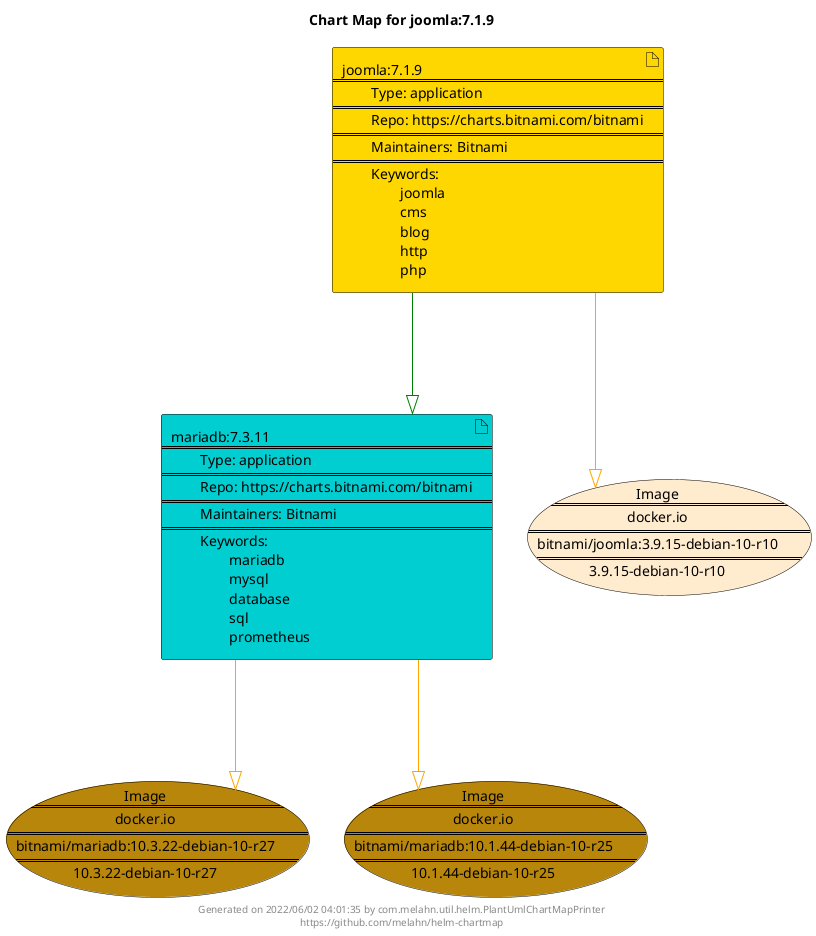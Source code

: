 @startuml
skinparam linetype ortho
skinparam backgroundColor white
skinparam usecaseBorderColor black
skinparam usecaseArrowColor LightSlateGray
skinparam artifactBorderColor black
skinparam artifactArrowColor LightSlateGray

title Chart Map for joomla:7.1.9

'There are 2 referenced Helm Charts
artifact "joomla:7.1.9\n====\n\tType: application\n====\n\tRepo: https://charts.bitnami.com/bitnami\n====\n\tMaintainers: Bitnami\n====\n\tKeywords: \n\t\tjoomla\n\t\tcms\n\t\tblog\n\t\thttp\n\t\tphp" as joomla_7_1_9 #Gold
artifact "mariadb:7.3.11\n====\n\tType: application\n====\n\tRepo: https://charts.bitnami.com/bitnami\n====\n\tMaintainers: Bitnami\n====\n\tKeywords: \n\t\tmariadb\n\t\tmysql\n\t\tdatabase\n\t\tsql\n\t\tprometheus" as mariadb_7_3_11 #DarkTurquoise

'There are 3 referenced Docker Images
usecase "Image\n====\ndocker.io\n====\nbitnami/joomla:3.9.15-debian-10-r10\n====\n3.9.15-debian-10-r10" as docker_io_bitnami_joomla_3_9_15_debian_10_r10 #BlanchedAlmond
usecase "Image\n====\ndocker.io\n====\nbitnami/mariadb:10.3.22-debian-10-r27\n====\n10.3.22-debian-10-r27" as docker_io_bitnami_mariadb_10_3_22_debian_10_r27 #DarkGoldenRod
usecase "Image\n====\ndocker.io\n====\nbitnami/mariadb:10.1.44-debian-10-r25\n====\n10.1.44-debian-10-r25" as docker_io_bitnami_mariadb_10_1_44_debian_10_r25 #DarkGoldenRod

'Chart Dependencies
joomla_7_1_9--[#green]-|>mariadb_7_3_11
joomla_7_1_9--[#orange]-|>docker_io_bitnami_joomla_3_9_15_debian_10_r10
mariadb_7_3_11--[#orange]-|>docker_io_bitnami_mariadb_10_1_44_debian_10_r25
mariadb_7_3_11--[#orange]-|>docker_io_bitnami_mariadb_10_3_22_debian_10_r27

center footer Generated on 2022/06/02 04:01:35 by com.melahn.util.helm.PlantUmlChartMapPrinter\nhttps://github.com/melahn/helm-chartmap
@enduml
